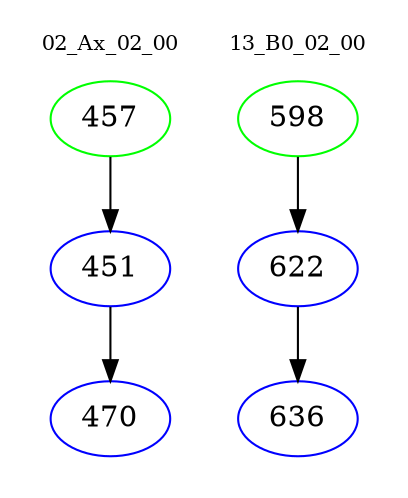 digraph{
subgraph cluster_0 {
color = white
label = "02_Ax_02_00";
fontsize=10;
T0_457 [label="457", color="green"]
T0_457 -> T0_451 [color="black"]
T0_451 [label="451", color="blue"]
T0_451 -> T0_470 [color="black"]
T0_470 [label="470", color="blue"]
}
subgraph cluster_1 {
color = white
label = "13_B0_02_00";
fontsize=10;
T1_598 [label="598", color="green"]
T1_598 -> T1_622 [color="black"]
T1_622 [label="622", color="blue"]
T1_622 -> T1_636 [color="black"]
T1_636 [label="636", color="blue"]
}
}
